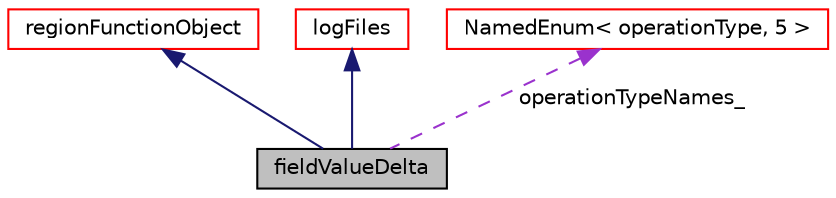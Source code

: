 digraph "fieldValueDelta"
{
  bgcolor="transparent";
  edge [fontname="Helvetica",fontsize="10",labelfontname="Helvetica",labelfontsize="10"];
  node [fontname="Helvetica",fontsize="10",shape=record];
  Node5 [label="fieldValueDelta",height=0.2,width=0.4,color="black", fillcolor="grey75", style="filled", fontcolor="black"];
  Node6 -> Node5 [dir="back",color="midnightblue",fontsize="10",style="solid",fontname="Helvetica"];
  Node6 [label="regionFunctionObject",height=0.2,width=0.4,color="red",URL="$a27233.html",tooltip="Specialization of Foam::functionObject for a region and providing a reference to the region Foam::obj..."];
  Node39 -> Node5 [dir="back",color="midnightblue",fontsize="10",style="solid",fontname="Helvetica"];
  Node39 [label="logFiles",height=0.2,width=0.4,color="red",URL="$a27229.html",tooltip="functionObject base class for creating, maintaining and writing log files e.g. integrated of averaged..."];
  Node49 -> Node5 [dir="back",color="darkorchid3",fontsize="10",style="dashed",label=" operationTypeNames_" ,fontname="Helvetica"];
  Node49 [label="NamedEnum\< operationType, 5 \>",height=0.2,width=0.4,color="red",URL="$a27113.html"];
}

